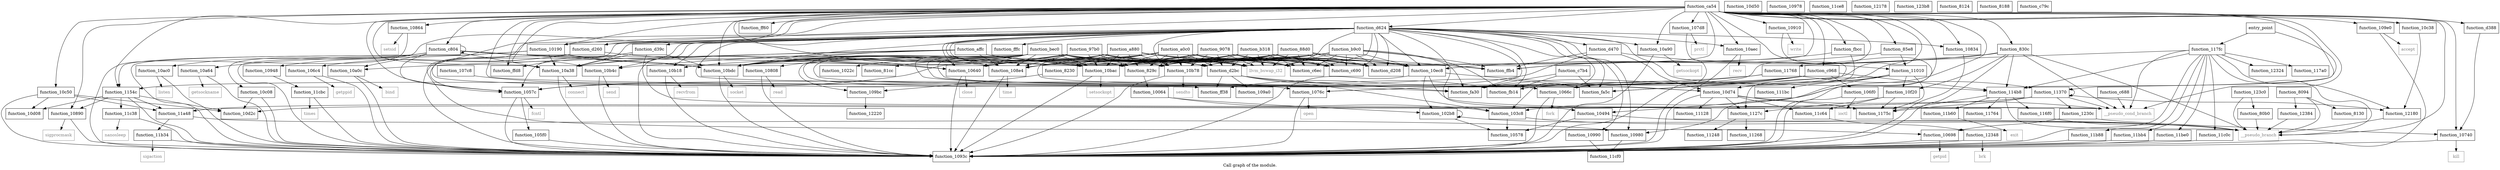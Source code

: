 digraph "Call graph of the module." {
  label="Call graph of the module.";
  node [shape=record];

  Node_function_1022c [label="{function_1022c}"];
  Node_function_102b8 [label="{function_102b8}"];
  Node_function_103c8 [label="{function_103c8}"];
  Node_function_10494 [label="{function_10494}"];
  Node_function_10578 [label="{function_10578}"];
  Node_function_109e0 [label="{function_109e0}"];
  Node_function_10b4c [label="{function_10b4c}"];
  Node_function_10834 [label="{function_10834}"];
  Node_function_10864 [label="{function_10864}"];
  Node_function_10b78 [label="{function_10b78}"];
  Node_function_d388 [label="{function_d388}"];
  Node_function_1057c [label="{function_1057c}"];
  Node_function_d39c [label="{function_d39c}"];
  Node_function_10d08 [label="{function_10d08}"];
  Node_function_fa30 [label="{function_fa30}"];
  Node_function_107d8 [label="{function_107d8}"];
  Node_function_10a0c [label="{function_10a0c}"];
  Node_function_105f0 [label="{function_105f0}"];
  Node_function_10640 [label="{function_10640}"];
  Node_function_1066c [label="{function_1066c}"];
  Node_function_10698 [label="{function_10698}"];
  Node_function_10a38 [label="{function_10a38}"];
  Node_function_106c4 [label="{function_106c4}"];
  Node_function_106f0 [label="{function_106f0}"];
  Node_function_10a64 [label="{function_10a64}"];
  Node_function_10890 [label="{function_10890}"];
  Node_function_10bac [label="{function_10bac}"];
  Node_function_108e4 [label="{function_108e4}"];
  Node_function_10910 [label="{function_10910}"];
  Node_function_ff38 [label="{function_ff38}"];
  Node_function_10990 [label="{function_10990}"];
  Node_function_ff60 [label="{function_ff60}"];
  Node_function_109a0 [label="{function_109a0}"];
  Node_function_ffb4 [label="{function_ffb4}"];
  Node_function_ffd8 [label="{function_ffd8}"];
  Node_function_fffc [label="{function_fffc}"];
  Node_function_109bc [label="{function_109bc}"];
  Node_function_10064 [label="{function_10064}"];
  Node_function_10190 [label="{function_10190}"];
  Node_function_10bdc [label="{function_10bdc}"];
  Node_function_1093c [label="{function_1093c}"];
  Node_function_fa5c [label="{function_fa5c}"];
  Node_function_10d50 [label="{function_10d50}"];
  Node_function_10a90 [label="{function_10a90}"];
  Node_function_10ac0 [label="{function_10ac0}"];
  Node_function_10740 [label="{function_10740}"];
  Node_function_10aec [label="{function_10aec}"];
  Node_function_1076c [label="{function_1076c}"];
  Node_function_10c08 [label="{function_10c08}"];
  Node_function_10948 [label="{function_10948}"];
  Node_function_10c38 [label="{function_10c38}"];
  Node_function_10978 [label="{function_10978}"];
  Node_function_d470 [label="{function_d470}"];
  Node_function_d624 [label="{function_d624}"];
  Node_function_10d2c [label="{function_10d2c}"];
  Node_function_fb14 [label="{function_fb14}"];
  Node_function_10808 [label="{function_10808}"];
  Node_function_107c8 [label="{function_107c8}"];
  Node_function_10b18 [label="{function_10b18}"];
  Node_function_10c50 [label="{function_10c50}"];
  Node_function_10980 [label="{function_10980}"];
  Node_function_fbcc [label="{function_fbcc}"];
  Node_function_10d74 [label="{function_10d74}"];
  Node_function_11128 [label="{function_11128}"];
  Node_function_111bc [label="{function_111bc}"];
  Node_function_11248 [label="{function_11248}"];
  Node_function_11268 [label="{function_11268}"];
  Node_function_1127c [label="{function_1127c}"];
  Node_function_11370 [label="{function_11370}"];
  Node_function_114b8 [label="{function_114b8}"];
  Node_function_1154c [label="{function_1154c}"];
  Node_function_12324 [label="{function_12324}"];
  Node_function_12348 [label="{function_12348}"];
  Node_function_10ec8 [label="{function_10ec8}"];
  Node_function_10f20 [label="{function_10f20}"];
  Node_function_11010 [label="{function_11010}"];
  Node_kill [color="gray50", fontcolor="gray50", label="{kill}"];
  Node_open [color="gray50", fontcolor="gray50", label="{open}"];
  Node_prctl [color="gray50", fontcolor="gray50", label="{prctl}"];
  Node_read [color="gray50", fontcolor="gray50", label="{read}"];
  Node_setsid [color="gray50", fontcolor="gray50", label="{setsid}"];
  Node_sigprocmask [color="gray50", fontcolor="gray50", label="{sigprocmask}"];
  Node_time [color="gray50", fontcolor="gray50", label="{time}"];
  Node_write [color="gray50", fontcolor="gray50", label="{write}"];
  Node_accept [color="gray50", fontcolor="gray50", label="{accept}"];
  Node_bind [color="gray50", fontcolor="gray50", label="{bind}"];
  Node_connect [color="gray50", fontcolor="gray50", label="{connect}"];
  Node_getsockname [color="gray50", fontcolor="gray50", label="{getsockname}"];
  Node_getsockopt [color="gray50", fontcolor="gray50", label="{getsockopt}"];
  Node_listen [color="gray50", fontcolor="gray50", label="{listen}"];
  Node_recv [color="gray50", fontcolor="gray50", label="{recv}"];
  Node_recvfrom [color="gray50", fontcolor="gray50", label="{recvfrom}"];
  Node_send [color="gray50", fontcolor="gray50", label="{send}"];
  Node_sendto [color="gray50", fontcolor="gray50", label="{sendto}"];
  Node_setsockopt [color="gray50", fontcolor="gray50", label="{setsockopt}"];
  Node_socket [color="gray50", fontcolor="gray50", label="{socket}"];
  Node_sigaction [color="gray50", fontcolor="gray50", label="{sigaction}"];
  Node_exit [color="gray50", fontcolor="gray50", label="{exit}"];
  Node_nanosleep [color="gray50", fontcolor="gray50", label="{nanosleep}"];
  Node_times [color="gray50", fontcolor="gray50", label="{times}"];
  Node_brk [color="gray50", fontcolor="gray50", label="{brk}"];
  Node_llvm_bswap_i32 [color="gray50", fontcolor="gray50", label="{llvm_bswap_i32}"];
  Node_function_116f0 [label="{function_116f0}"];
  Node_function_1175c [label="{function_1175c}"];
  Node_function_11764 [label="{function_11764}"];
  Node_function_11768 [label="{function_11768}"];
  Node_function_117a0 [label="{function_117a0}"];
  Node_function_117fc [label="{function_117fc}"];
  Node_function_11a48 [label="{function_11a48}"];
  Node_function_11b34 [label="{function_11b34}"];
  Node_function_11b60 [label="{function_11b60}"];
  Node_function_11b88 [label="{function_11b88}"];
  Node_function_11bb4 [label="{function_11bb4}"];
  Node_function_11be0 [label="{function_11be0}"];
  Node_function_11c0c [label="{function_11c0c}"];
  Node_function_11c38 [label="{function_11c38}"];
  Node_function_11c64 [label="{function_11c64}"];
  Node_function_11cbc [label="{function_11cbc}"];
  Node_function_11ce8 [label="{function_11ce8}"];
  Node_function_11cf0 [label="{function_11cf0}"];
  Node_function_12178 [label="{function_12178}"];
  Node_function_12180 [label="{function_12180}"];
  Node_function_12220 [label="{function_12220}"];
  Node_function_1230c [label="{function_1230c}"];
  Node_function_12384 [label="{function_12384}"];
  Node_function_123b8 [label="{function_123b8}"];
  Node_function_123c0 [label="{function_123c0}"];
  Node_fcntl [color="gray50", fontcolor="gray50", label="{fcntl}"];
  Node_close [color="gray50", fontcolor="gray50", label="{close}"];
  Node_fork [color="gray50", fontcolor="gray50", label="{fork}"];
  Node_getpid [color="gray50", fontcolor="gray50", label="{getpid}"];
  Node_getppid [color="gray50", fontcolor="gray50", label="{getppid}"];
  Node_ioctl [color="gray50", fontcolor="gray50", label="{ioctl}"];
  Node___pseudo_branch [color="gray50", fontcolor="gray50", label="{__pseudo_branch}"];
  Node___pseudo_cond_branch [color="gray50", fontcolor="gray50", label="{__pseudo_cond_branch}"];
  Node_function_8094 [label="{function_8094}"];
  Node_function_80b0 [label="{function_80b0}"];
  Node_function_8124 [label="{function_8124}"];
  Node_function_8130 [label="{function_8130}"];
  Node_function_8188 [label="{function_8188}"];
  Node_entry_point [label="{entry_point}"];
  Node_function_81cc [label="{function_81cc}"];
  Node_function_8230 [label="{function_8230}"];
  Node_function_829c [label="{function_829c}"];
  Node_function_830c [label="{function_830c}"];
  Node_function_85e8 [label="{function_85e8}"];
  Node_function_88d0 [label="{function_88d0}"];
  Node_function_9078 [label="{function_9078}"];
  Node_function_97b0 [label="{function_97b0}"];
  Node_function_a0c0 [label="{function_a0c0}"];
  Node_function_a880 [label="{function_a880}"];
  Node_function_affc [label="{function_affc}"];
  Node_function_b318 [label="{function_b318}"];
  Node_function_b9c0 [label="{function_b9c0}"];
  Node_function_bec0 [label="{function_bec0}"];
  Node_function_c688 [label="{function_c688}"];
  Node_function_c690 [label="{function_c690}"];
  Node_function_c6ec [label="{function_c6ec}"];
  Node_function_c79c [label="{function_c79c}"];
  Node_function_c7b4 [label="{function_c7b4}"];
  Node_function_c804 [label="{function_c804}"];
  Node_function_c968 [label="{function_c968}"];
  Node_function_ca54 [label="{function_ca54}"];
  Node_function_d208 [label="{function_d208}"];
  Node_function_d260 [label="{function_d260}"];
  Node_function_d2bc [label="{function_d2bc}"];
  Node_function_102b8 -> Node_function_102b8;
  Node_function_102b8 -> Node_function_10578;
  Node_function_102b8 -> Node___pseudo_branch;
  Node_function_103c8 -> Node_function_10578;
  Node_function_103c8 -> Node___pseudo_branch;
  Node_function_10494 -> Node_function_10578;
  Node_function_10494 -> Node___pseudo_branch;
  Node_function_109e0 -> Node_function_1093c;
  Node_function_109e0 -> Node_accept;
  Node_function_10b4c -> Node_function_1093c;
  Node_function_10b4c -> Node_send;
  Node_function_10834 -> Node_function_1093c;
  Node_function_10864 -> Node_function_1093c;
  Node_function_10864 -> Node_setsid;
  Node_function_10b78 -> Node_function_1093c;
  Node_function_10b78 -> Node_sendto;
  Node_function_d388 -> Node_function_10740;
  Node_function_1057c -> Node_function_105f0;
  Node_function_1057c -> Node_function_1093c;
  Node_function_1057c -> Node_fcntl;
  Node_function_d39c -> Node_function_1057c;
  Node_function_d39c -> Node_function_10a38;
  Node_function_d39c -> Node_function_ffd8;
  Node_function_d39c -> Node_function_10bdc;
  Node_function_d39c -> Node___pseudo_cond_branch;
  Node_function_107d8 -> Node_function_1093c;
  Node_function_107d8 -> Node_prctl;
  Node_function_10a0c -> Node_function_1093c;
  Node_function_10a0c -> Node_bind;
  Node_function_105f0 -> Node_function_1093c;
  Node_function_10640 -> Node_function_1093c;
  Node_function_10640 -> Node_close;
  Node_function_1066c -> Node_function_1093c;
  Node_function_1066c -> Node_fork;
  Node_function_10698 -> Node_function_1093c;
  Node_function_10698 -> Node_getpid;
  Node_function_10a38 -> Node_function_1093c;
  Node_function_10a38 -> Node_connect;
  Node_function_106c4 -> Node_function_1093c;
  Node_function_106c4 -> Node_getppid;
  Node_function_106f0 -> Node_function_1093c;
  Node_function_106f0 -> Node_ioctl;
  Node_function_10a64 -> Node_function_1093c;
  Node_function_10a64 -> Node_getsockname;
  Node_function_10890 -> Node_function_1093c;
  Node_function_10890 -> Node_sigprocmask;
  Node_function_10bac -> Node_function_1093c;
  Node_function_10bac -> Node_setsockopt;
  Node_function_108e4 -> Node_function_1093c;
  Node_function_108e4 -> Node_time;
  Node_function_10910 -> Node_function_1093c;
  Node_function_10910 -> Node_write;
  Node_function_10990 -> Node_function_11cf0;
  Node_function_109bc -> Node_function_12220;
  Node_function_10064 -> Node_function_102b8;
  Node_function_10064 -> Node_function_103c8;
  Node_function_10190 -> Node_function_10640;
  Node_function_10190 -> Node_function_10a38;
  Node_function_10190 -> Node_function_10a64;
  Node_function_10190 -> Node_function_10bdc;
  Node_function_10190 -> Node_function_1093c;
  Node_function_10bdc -> Node_function_1093c;
  Node_function_10bdc -> Node_socket;
  Node_function_10a90 -> Node_function_1093c;
  Node_function_10a90 -> Node_getsockopt;
  Node_function_10ac0 -> Node_function_1093c;
  Node_function_10ac0 -> Node_listen;
  Node_function_10740 -> Node_function_1093c;
  Node_function_10740 -> Node_kill;
  Node_function_10aec -> Node_function_1093c;
  Node_function_10aec -> Node_recv;
  Node_function_1076c -> Node_function_1093c;
  Node_function_1076c -> Node_open;
  Node_function_10c08 -> Node_function_1093c;
  Node_function_10c08 -> Node_function_10d2c;
  Node_function_10948 -> Node_function_11cbc;
  Node_function_10c38 -> Node_function_12180;
  Node_function_d470 -> Node_function_ff38;
  Node_function_d470 -> Node_function_ffb4;
  Node_function_d470 -> Node_function_10d74;
  Node_function_d470 -> Node_function_11010;
  Node_function_d624 -> Node_function_103c8;
  Node_function_d624 -> Node_function_10494;
  Node_function_d624 -> Node_function_10b4c;
  Node_function_d624 -> Node_function_10834;
  Node_function_d624 -> Node_function_10b78;
  Node_function_d624 -> Node_function_1057c;
  Node_function_d624 -> Node_function_d39c;
  Node_function_d624 -> Node_function_fa30;
  Node_function_d624 -> Node_function_10640;
  Node_function_d624 -> Node_function_1066c;
  Node_function_d624 -> Node_function_10a38;
  Node_function_d624 -> Node_function_10bac;
  Node_function_d624 -> Node_function_108e4;
  Node_function_d624 -> Node_function_10990;
  Node_function_d624 -> Node_function_fffc;
  Node_function_d624 -> Node_function_10190;
  Node_function_d624 -> Node_function_10bdc;
  Node_function_d624 -> Node_function_1093c;
  Node_function_d624 -> Node_function_fa5c;
  Node_function_d624 -> Node_function_10a90;
  Node_function_d624 -> Node_function_10aec;
  Node_function_d624 -> Node_function_d470;
  Node_function_d624 -> Node_function_fb14;
  Node_function_d624 -> Node_function_10b18;
  Node_function_d624 -> Node_function_10980;
  Node_function_d624 -> Node_function_114b8;
  Node_function_d624 -> Node_function_10ec8;
  Node_function_d624 -> Node_llvm_bswap_i32;
  Node_function_d624 -> Node_function_c690;
  Node_function_d624 -> Node_function_c6ec;
  Node_function_d624 -> Node_function_d208;
  Node_function_d624 -> Node_function_d260;
  Node_function_10808 -> Node_function_1093c;
  Node_function_10808 -> Node_read;
  Node_function_107c8 -> Node_function_1076c;
  Node_function_10b18 -> Node_function_1093c;
  Node_function_10b18 -> Node_recvfrom;
  Node_function_10c50 -> Node_function_10d08;
  Node_function_10c50 -> Node_function_1093c;
  Node_function_10c50 -> Node_function_10d2c;
  Node_function_10c50 -> Node_function_11a48;
  Node_function_10980 -> Node_function_11cf0;
  Node_function_fbcc -> Node_function_ffb4;
  Node_function_fbcc -> Node_function_10d74;
  Node_function_10d74 -> Node_function_1093c;
  Node_function_10d74 -> Node_function_11128;
  Node_function_10d74 -> Node_function_1127c;
  Node_function_10d74 -> Node_function_1175c;
  Node_function_10d74 -> Node_function_11c64;
  Node_function_10d74 -> Node___pseudo_cond_branch;
  Node_function_1127c -> Node_function_11248;
  Node_function_1127c -> Node_function_11268;
  Node_function_11370 -> Node_function_10d2c;
  Node_function_11370 -> Node_function_11370;
  Node_function_11370 -> Node_function_1175c;
  Node_function_11370 -> Node_function_11a48;
  Node_function_11370 -> Node_function_12180;
  Node_function_11370 -> Node_function_1230c;
  Node_function_11370 -> Node___pseudo_cond_branch;
  Node_function_114b8 -> Node_function_116f0;
  Node_function_114b8 -> Node_function_1175c;
  Node_function_114b8 -> Node_function_11764;
  Node_function_114b8 -> Node_function_11b60;
  Node_function_114b8 -> Node___pseudo_branch;
  Node_function_1154c -> Node_function_10d08;
  Node_function_1154c -> Node_function_10890;
  Node_function_1154c -> Node_function_1093c;
  Node_function_1154c -> Node_function_10d2c;
  Node_function_1154c -> Node_function_11a48;
  Node_function_1154c -> Node_function_11c38;
  Node_function_12348 -> Node_function_1093c;
  Node_function_12348 -> Node_brk;
  Node_function_10ec8 -> Node_function_102b8;
  Node_function_10ec8 -> Node_function_1093c;
  Node_function_10ec8 -> Node_function_10d74;
  Node_function_10ec8 -> Node___pseudo_cond_branch;
  Node_function_10f20 -> Node_function_1127c;
  Node_function_10f20 -> Node_function_1175c;
  Node_function_10f20 -> Node_function_11c64;
  Node_function_11010 -> Node_function_10980;
  Node_function_11010 -> Node_function_10d74;
  Node_function_11010 -> Node_function_111bc;
  Node_function_11010 -> Node_function_1127c;
  Node_function_11010 -> Node_function_10f20;
  Node_function_11010 -> Node_function_1175c;
  Node_function_116f0 -> Node___pseudo_branch;
  Node_function_11768 -> Node_function_1057c;
  Node_function_11768 -> Node_function_1076c;
  Node_function_11768 -> Node_function_11370;
  Node_function_117fc -> Node_function_1093c;
  Node_function_117fc -> Node_function_114b8;
  Node_function_117fc -> Node_function_12324;
  Node_function_117fc -> Node_function_11768;
  Node_function_117fc -> Node_function_117a0;
  Node_function_117fc -> Node_function_11b88;
  Node_function_117fc -> Node_function_11bb4;
  Node_function_117fc -> Node_function_11be0;
  Node_function_117fc -> Node_function_11c0c;
  Node_function_117fc -> Node_function_12180;
  Node_function_117fc -> Node___pseudo_branch;
  Node_function_117fc -> Node___pseudo_cond_branch;
  Node_function_11a48 -> Node_function_10980;
  Node_function_11a48 -> Node_function_11b34;
  Node_function_11b34 -> Node_function_1093c;
  Node_function_11b34 -> Node_sigaction;
  Node_function_11b60 -> Node_exit;
  Node_function_11b88 -> Node_function_1093c;
  Node_function_11bb4 -> Node_function_1093c;
  Node_function_11be0 -> Node_function_1093c;
  Node_function_11c0c -> Node_function_1093c;
  Node_function_11c38 -> Node_function_1093c;
  Node_function_11c38 -> Node_nanosleep;
  Node_function_11c64 -> Node_function_12348;
  Node_function_11cbc -> Node_function_1093c;
  Node_function_11cbc -> Node_times;
  Node_function_12180 -> Node___pseudo_branch;
  Node_function_1230c -> Node_function_10698;
  Node_function_1230c -> Node_function_10740;
  Node_function_12384 -> Node___pseudo_branch;
  Node_function_123c0 -> Node___pseudo_branch;
  Node_function_123c0 -> Node_function_80b0;
  Node_function_8094 -> Node_function_12384;
  Node_function_8094 -> Node___pseudo_branch;
  Node_function_8094 -> Node_function_8130;
  Node_function_80b0 -> Node___pseudo_branch;
  Node_entry_point -> Node_function_11370;
  Node_entry_point -> Node_function_117fc;
  Node_function_8230 -> Node_function_109bc;
  Node_function_829c -> Node_function_10064;
  Node_function_830c -> Node_function_1066c;
  Node_function_830c -> Node_function_ffb4;
  Node_function_830c -> Node_function_1093c;
  Node_function_830c -> Node_function_114b8;
  Node_function_830c -> Node_function_10ec8;
  Node_function_830c -> Node_function_10f20;
  Node_function_830c -> Node___pseudo_branch;
  Node_function_830c -> Node___pseudo_cond_branch;
  Node_function_85e8 -> Node_function_10ec8;
  Node_function_85e8 -> Node_function_11010;
  Node_function_88d0 -> Node_function_10b78;
  Node_function_88d0 -> Node_function_10640;
  Node_function_88d0 -> Node_function_10bac;
  Node_function_88d0 -> Node_function_108e4;
  Node_function_88d0 -> Node_function_ffb4;
  Node_function_88d0 -> Node_function_10bdc;
  Node_function_88d0 -> Node_function_10ec8;
  Node_function_88d0 -> Node_llvm_bswap_i32;
  Node_function_88d0 -> Node_function_829c;
  Node_function_88d0 -> Node_function_c690;
  Node_function_88d0 -> Node_function_c6ec;
  Node_function_88d0 -> Node_function_d208;
  Node_function_88d0 -> Node_function_d2bc;
  Node_function_9078 -> Node_function_10b78;
  Node_function_9078 -> Node_function_10640;
  Node_function_9078 -> Node_function_10bac;
  Node_function_9078 -> Node_function_108e4;
  Node_function_9078 -> Node_function_10bdc;
  Node_function_9078 -> Node_function_10ec8;
  Node_function_9078 -> Node_llvm_bswap_i32;
  Node_function_9078 -> Node_function_829c;
  Node_function_9078 -> Node_function_c690;
  Node_function_9078 -> Node_function_c6ec;
  Node_function_9078 -> Node_function_d208;
  Node_function_9078 -> Node_function_d2bc;
  Node_function_97b0 -> Node_function_10b78;
  Node_function_97b0 -> Node_function_1057c;
  Node_function_97b0 -> Node_function_10640;
  Node_function_97b0 -> Node_function_10a38;
  Node_function_97b0 -> Node_function_10bac;
  Node_function_97b0 -> Node_function_108e4;
  Node_function_97b0 -> Node_function_10bdc;
  Node_function_97b0 -> Node_function_10b18;
  Node_function_97b0 -> Node_function_10d74;
  Node_function_97b0 -> Node_function_10ec8;
  Node_function_97b0 -> Node_llvm_bswap_i32;
  Node_function_97b0 -> Node_function_829c;
  Node_function_97b0 -> Node_function_c690;
  Node_function_97b0 -> Node_function_c6ec;
  Node_function_97b0 -> Node_function_d208;
  Node_function_97b0 -> Node_function_d2bc;
  Node_function_a0c0 -> Node_function_10b78;
  Node_function_a0c0 -> Node_function_10640;
  Node_function_a0c0 -> Node_function_10bac;
  Node_function_a0c0 -> Node_function_108e4;
  Node_function_a0c0 -> Node_function_10bdc;
  Node_function_a0c0 -> Node_function_10ec8;
  Node_function_a0c0 -> Node_llvm_bswap_i32;
  Node_function_a0c0 -> Node_function_8230;
  Node_function_a0c0 -> Node_function_829c;
  Node_function_a0c0 -> Node_function_c690;
  Node_function_a0c0 -> Node_function_c6ec;
  Node_function_a0c0 -> Node_function_d208;
  Node_function_a0c0 -> Node_function_d2bc;
  Node_function_a880 -> Node_function_10b78;
  Node_function_a880 -> Node_function_10640;
  Node_function_a880 -> Node_function_10bac;
  Node_function_a880 -> Node_function_108e4;
  Node_function_a880 -> Node_function_10bdc;
  Node_function_a880 -> Node_function_10ec8;
  Node_function_a880 -> Node_llvm_bswap_i32;
  Node_function_a880 -> Node_function_8230;
  Node_function_a880 -> Node_function_829c;
  Node_function_a880 -> Node_function_c690;
  Node_function_a880 -> Node_function_c6ec;
  Node_function_a880 -> Node_function_d208;
  Node_function_affc -> Node_function_10b4c;
  Node_function_affc -> Node_function_10a0c;
  Node_function_affc -> Node_function_10a38;
  Node_function_affc -> Node_function_108e4;
  Node_function_affc -> Node_function_10bdc;
  Node_function_affc -> Node_function_10ec8;
  Node_function_affc -> Node_llvm_bswap_i32;
  Node_function_affc -> Node_function_829c;
  Node_function_affc -> Node_function_d208;
  Node_function_affc -> Node_function_d2bc;
  Node_function_b318 -> Node_function_10b78;
  Node_function_b318 -> Node_function_10640;
  Node_function_b318 -> Node_function_10bac;
  Node_function_b318 -> Node_function_108e4;
  Node_function_b318 -> Node_function_10bdc;
  Node_function_b318 -> Node_function_10ec8;
  Node_function_b318 -> Node_llvm_bswap_i32;
  Node_function_b318 -> Node_function_829c;
  Node_function_b318 -> Node_function_c690;
  Node_function_b318 -> Node_function_c6ec;
  Node_function_b318 -> Node_function_d208;
  Node_function_b318 -> Node_function_d2bc;
  Node_function_b9c0 -> Node_function_10b78;
  Node_function_b9c0 -> Node_function_fa30;
  Node_function_b9c0 -> Node_function_10640;
  Node_function_b9c0 -> Node_function_10bac;
  Node_function_b9c0 -> Node_function_108e4;
  Node_function_b9c0 -> Node_function_ffb4;
  Node_function_b9c0 -> Node_function_10bdc;
  Node_function_b9c0 -> Node_function_fb14;
  Node_function_b9c0 -> Node_function_10ec8;
  Node_function_b9c0 -> Node_llvm_bswap_i32;
  Node_function_b9c0 -> Node_function_829c;
  Node_function_b9c0 -> Node_function_c690;
  Node_function_b9c0 -> Node_function_c6ec;
  Node_function_b9c0 -> Node_function_d208;
  Node_function_bec0 -> Node_function_1022c;
  Node_function_bec0 -> Node_function_10b78;
  Node_function_bec0 -> Node_function_fa30;
  Node_function_bec0 -> Node_function_10640;
  Node_function_bec0 -> Node_function_10bac;
  Node_function_bec0 -> Node_function_108e4;
  Node_function_bec0 -> Node_function_ff38;
  Node_function_bec0 -> Node_function_ffb4;
  Node_function_bec0 -> Node_function_109bc;
  Node_function_bec0 -> Node_function_10bdc;
  Node_function_bec0 -> Node_function_fa5c;
  Node_function_bec0 -> Node_function_1076c;
  Node_function_bec0 -> Node_function_fb14;
  Node_function_bec0 -> Node_function_10808;
  Node_function_bec0 -> Node_function_10ec8;
  Node_function_bec0 -> Node_function_81cc;
  Node_function_bec0 -> Node_function_829c;
  Node_function_bec0 -> Node_function_c690;
  Node_function_bec0 -> Node_function_c6ec;
  Node_function_bec0 -> Node_function_d208;
  Node_function_bec0 -> Node_function_d2bc;
  Node_function_c688 -> Node___pseudo_cond_branch;
  Node_function_c7b4 -> Node_function_fa30;
  Node_function_c7b4 -> Node_function_fa5c;
  Node_function_c7b4 -> Node_function_fb14;
  Node_function_c804 -> Node_function_1057c;
  Node_function_c804 -> Node_function_10a0c;
  Node_function_c804 -> Node_function_10640;
  Node_function_c804 -> Node_function_10a38;
  Node_function_c804 -> Node_function_10bac;
  Node_function_c804 -> Node_function_10bdc;
  Node_function_c804 -> Node_function_1093c;
  Node_function_c804 -> Node_function_10ac0;
  Node_function_c804 -> Node_function_1154c;
  Node_function_c804 -> Node_function_c804;
  Node_function_c968 -> Node_function_fa30;
  Node_function_c968 -> Node_function_1066c;
  Node_function_c968 -> Node_function_106f0;
  Node_function_c968 -> Node_function_fa5c;
  Node_function_c968 -> Node_function_1076c;
  Node_function_c968 -> Node_function_fb14;
  Node_function_c968 -> Node_function_114b8;
  Node_function_c968 -> Node_function_1154c;
  Node_function_ca54 -> Node_function_103c8;
  Node_function_ca54 -> Node_function_10494;
  Node_function_ca54 -> Node_function_109e0;
  Node_function_ca54 -> Node_function_10b4c;
  Node_function_ca54 -> Node_function_10834;
  Node_function_ca54 -> Node_function_10864;
  Node_function_ca54 -> Node_function_d388;
  Node_function_ca54 -> Node_function_1057c;
  Node_function_ca54 -> Node_function_fa30;
  Node_function_ca54 -> Node_function_107d8;
  Node_function_ca54 -> Node_function_10640;
  Node_function_ca54 -> Node_function_1066c;
  Node_function_ca54 -> Node_function_10a38;
  Node_function_ca54 -> Node_function_10890;
  Node_function_ca54 -> Node_function_10910;
  Node_function_ca54 -> Node_function_ff38;
  Node_function_ca54 -> Node_function_ff60;
  Node_function_ca54 -> Node_function_ffd8;
  Node_function_ca54 -> Node_function_10190;
  Node_function_ca54 -> Node_function_10bdc;
  Node_function_ca54 -> Node_function_1093c;
  Node_function_ca54 -> Node_function_fa5c;
  Node_function_ca54 -> Node_function_10a90;
  Node_function_ca54 -> Node_function_10740;
  Node_function_ca54 -> Node_function_10aec;
  Node_function_ca54 -> Node_function_10c08;
  Node_function_ca54 -> Node_function_10c38;
  Node_function_ca54 -> Node_function_d624;
  Node_function_ca54 -> Node_function_fb14;
  Node_function_ca54 -> Node_function_10c50;
  Node_function_ca54 -> Node_function_fbcc;
  Node_function_ca54 -> Node_function_114b8;
  Node_function_ca54 -> Node_function_1154c;
  Node_function_ca54 -> Node___pseudo_branch;
  Node_function_ca54 -> Node___pseudo_cond_branch;
  Node_function_ca54 -> Node_function_830c;
  Node_function_ca54 -> Node_function_85e8;
  Node_function_ca54 -> Node_function_c804;
  Node_function_ca54 -> Node_function_c968;
  Node_function_ca54 -> Node_function_d208;
  Node_function_ca54 -> Node_function_d260;
  Node_function_ca54 -> Node_function_d2bc;
  Node_function_d260 -> Node_function_10698;
  Node_function_d260 -> Node_function_106c4;
  Node_function_d260 -> Node_function_108e4;
  Node_function_d260 -> Node_function_10948;
  Node_function_d2bc -> Node_function_103c8;
  Node_function_d2bc -> Node_function_fa30;
  Node_function_d2bc -> Node_function_ff38;
  Node_function_d2bc -> Node_function_109a0;
  Node_function_d2bc -> Node_function_fa5c;
  Node_function_d2bc -> Node_function_fb14;
}
